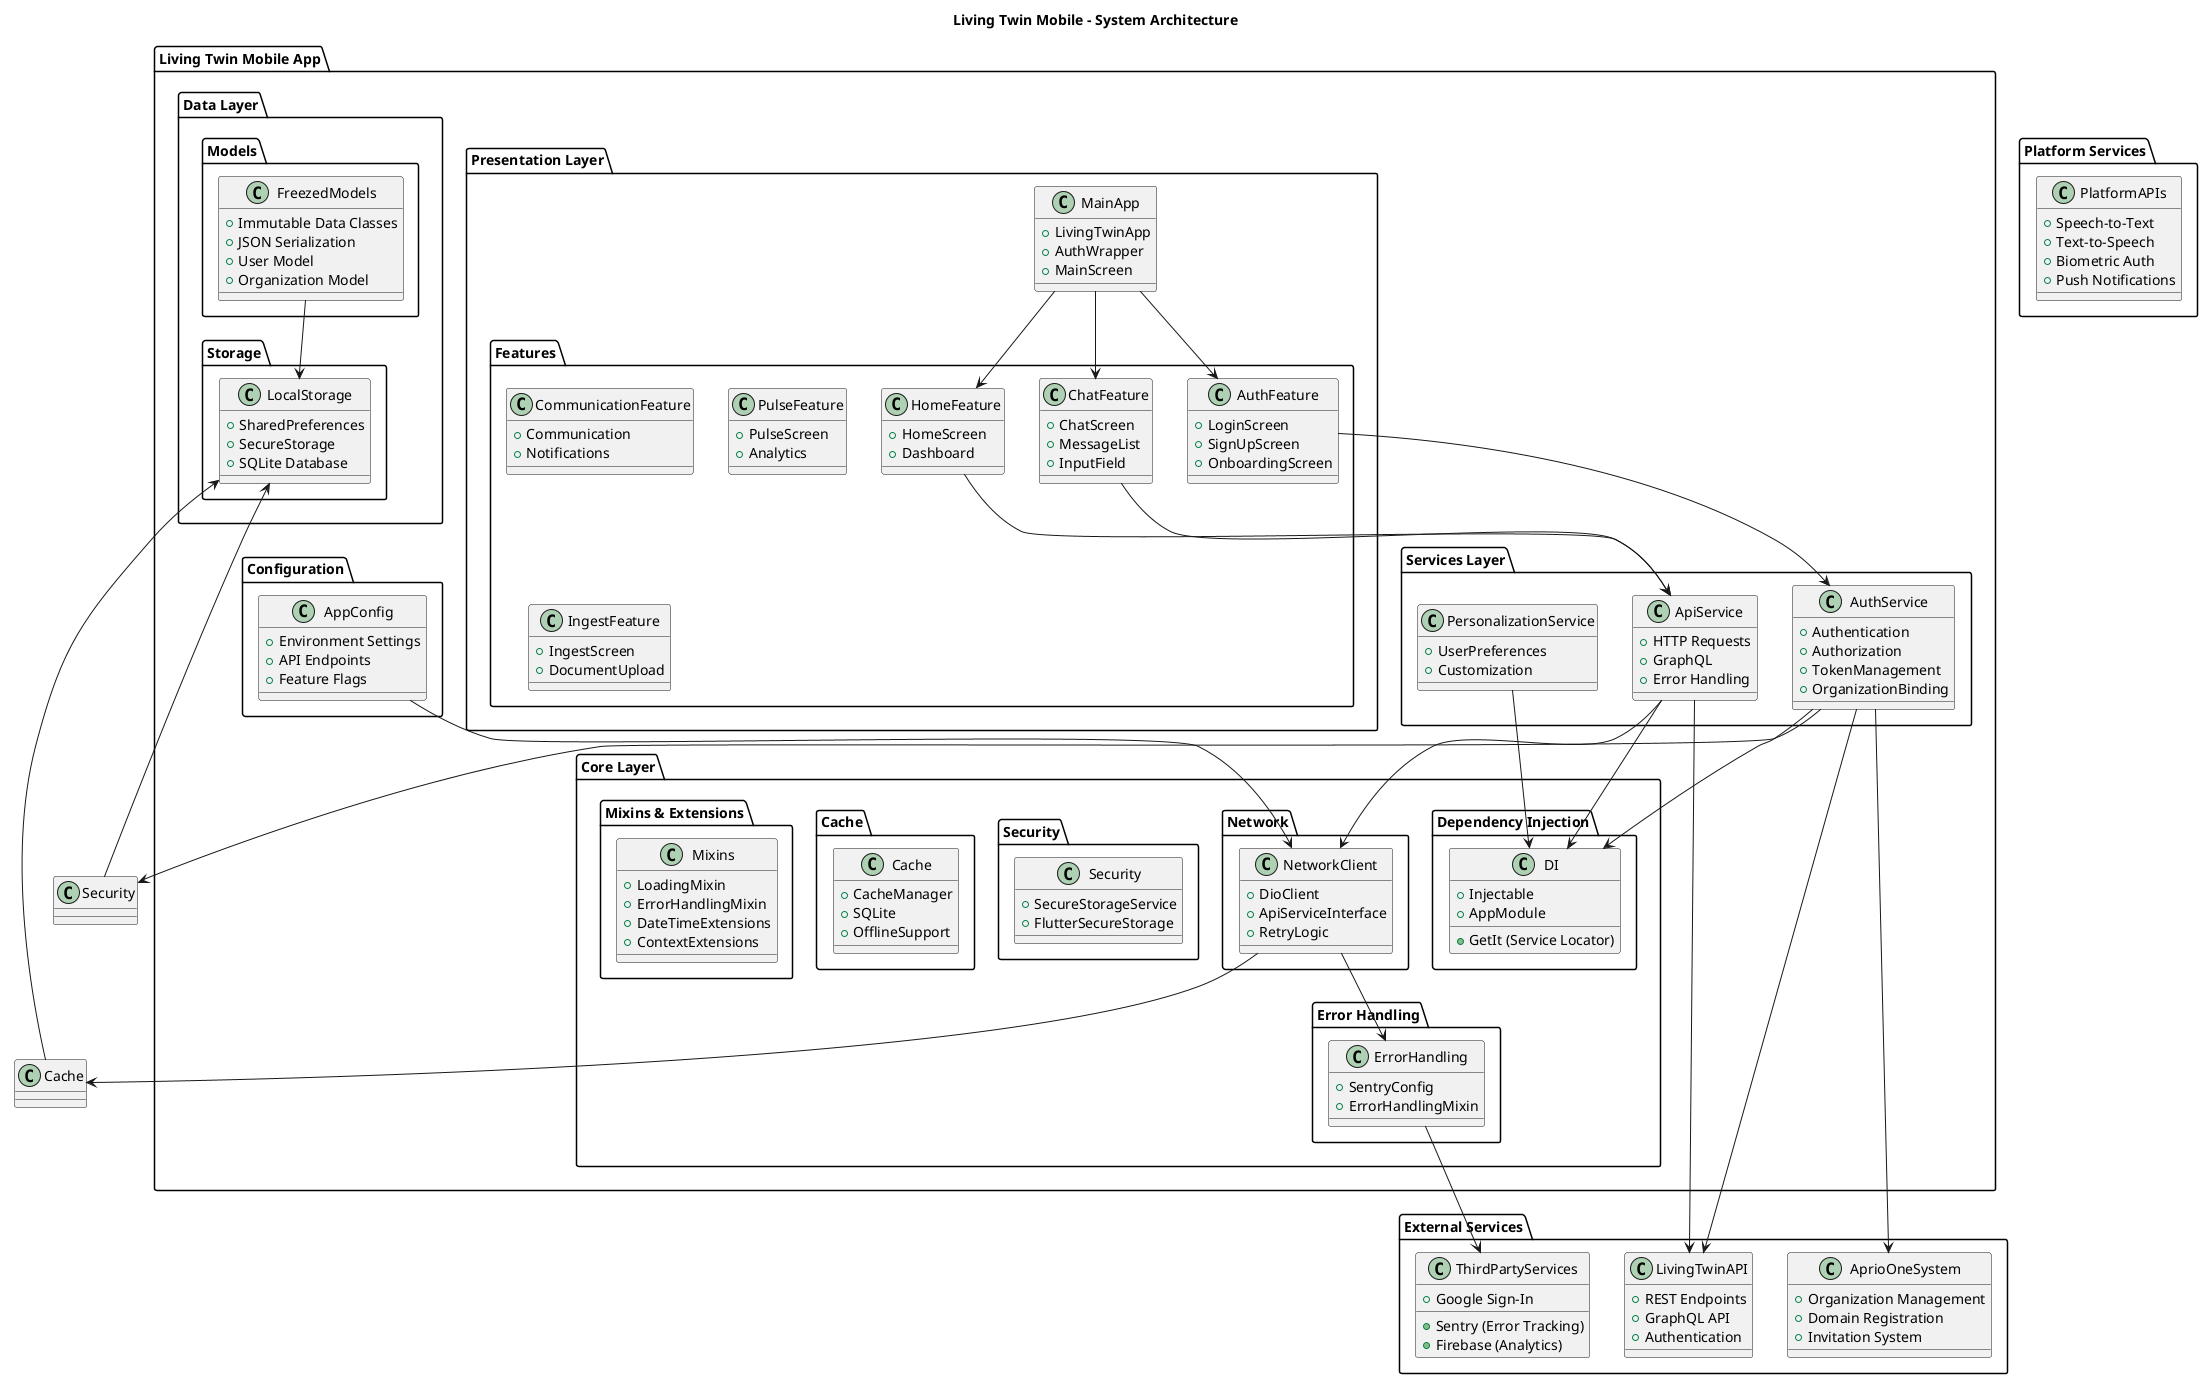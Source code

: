 @startuml Living Twin Mobile System Architecture

!define RECTANGLE class

title Living Twin Mobile - System Architecture

package "Living Twin Mobile App" {
  
  package "Presentation Layer" {
    RECTANGLE MainApp {
      + LivingTwinApp
      + AuthWrapper
      + MainScreen
    }
    
    package "Features" {
      RECTANGLE AuthFeature {
        + LoginScreen
        + SignUpScreen
        + OnboardingScreen
      }
      
      RECTANGLE HomeFeature {
        + HomeScreen
        + Dashboard
      }
      
      RECTANGLE ChatFeature {
        + ChatScreen
        + MessageList
        + InputField
      }
      
      RECTANGLE CommunicationFeature {
        + Communication
        + Notifications
      }
      
      RECTANGLE PulseFeature {
        + PulseScreen
        + Analytics
      }
      
      RECTANGLE IngestFeature {
        + IngestScreen
        + DocumentUpload
      }
    }
  }
  
  package "Core Layer" {
    package "Dependency Injection" {
      RECTANGLE DI {
        + GetIt (Service Locator)
        + Injectable
        + AppModule
      }
    }
    
    package "Network" {
      RECTANGLE NetworkClient {
        + DioClient
        + ApiServiceInterface
        + RetryLogic
      }
    }
    
    package "Security" {
      RECTANGLE Security {
        + SecureStorageService
        + FlutterSecureStorage
      }
    }
    
    package "Error Handling" {
      RECTANGLE ErrorHandling {
        + SentryConfig
        + ErrorHandlingMixin
      }
    }
    
    package "Cache" {
      RECTANGLE Cache {
        + CacheManager
        + SQLite
        + OfflineSupport
      }
    }
    
    package "Mixins & Extensions" {
      RECTANGLE Mixins {
        + LoadingMixin
        + ErrorHandlingMixin
        + DateTimeExtensions
        + ContextExtensions
      }
    }
  }
  
  package "Services Layer" {
    RECTANGLE AuthService {
      + Authentication
      + Authorization
      + TokenManagement
      + OrganizationBinding
    }
    
    RECTANGLE ApiService {
      + HTTP Requests
      + GraphQL
      + Error Handling
    }
    
    RECTANGLE PersonalizationService {
      + UserPreferences
      + Customization
    }
  }
  
  package "Data Layer" {
    package "Models" {
      RECTANGLE FreezedModels {
        + Immutable Data Classes
        + JSON Serialization
        + User Model
        + Organization Model
      }
    }
    
    package "Storage" {
      RECTANGLE LocalStorage {
        + SharedPreferences
        + SecureStorage
        + SQLite Database
      }
    }
  }
  
  package "Configuration" {
    RECTANGLE AppConfig {
      + Environment Settings
      + API Endpoints
      + Feature Flags
    }
  }
}

package "External Services" {
  RECTANGLE LivingTwinAPI {
    + REST Endpoints
    + GraphQL API
    + Authentication
  }
  
  RECTANGLE AprioOneSystem {
    + Organization Management
    + Domain Registration
    + Invitation System
  }
  
  RECTANGLE ThirdPartyServices {
    + Sentry (Error Tracking)
    + Firebase (Analytics)
    + Google Sign-In
  }
}

package "Platform Services" {
  RECTANGLE PlatformAPIs {
    + Speech-to-Text
    + Text-to-Speech
    + Biometric Auth
    + Push Notifications
  }
}

' Relationships
MainApp --> AuthFeature
MainApp --> HomeFeature
MainApp --> ChatFeature

AuthFeature --> AuthService
HomeFeature --> ApiService
ChatFeature --> ApiService

AuthService --> DI
ApiService --> DI
PersonalizationService --> DI

AuthService --> Security
ApiService --> NetworkClient
NetworkClient --> Cache

Security --> LocalStorage
Cache --> LocalStorage

AuthService --> LivingTwinAPI
ApiService --> LivingTwinAPI
AuthService --> AprioOneSystem

ErrorHandling --> ThirdPartyServices
NetworkClient --> ErrorHandling

FreezedModels --> LocalStorage
AppConfig --> NetworkClient

@enduml